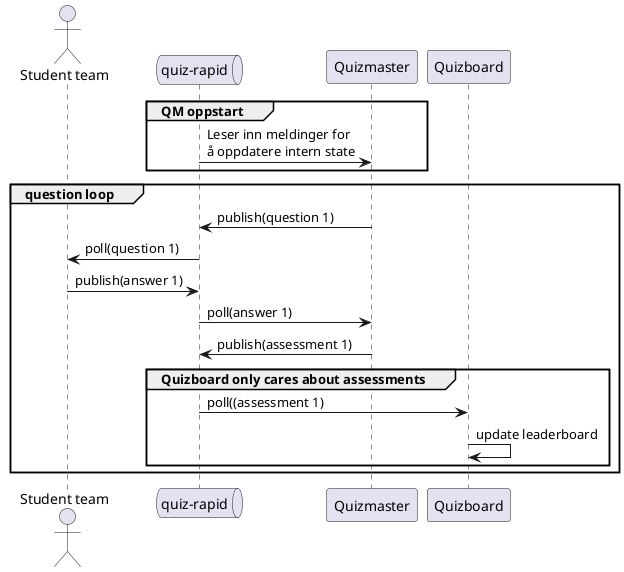 Copy to clipboard
@startuml
actor       "Student team"  as team
queue       "quiz-rapid"    as rapid
participant "Quizmaster"    as QM
participant "Quizboard"     as QB

group QM oppstart
    QM <- rapid: Leser inn meldinger for\nå oppdatere intern state
end

group question loop
    QM -> rapid: publish(question 1)
    rapid -> team: poll(question 1)
    team -> rapid: publish(answer 1)
    QM <- rapid: poll(answer 1)
    QM -> rapid: publish(assessment 1)

    group Quizboard only cares about assessments
    QB <- rapid: poll((assessment 1)
    QB -> QB: update leaderboard
    end
end

@enduml